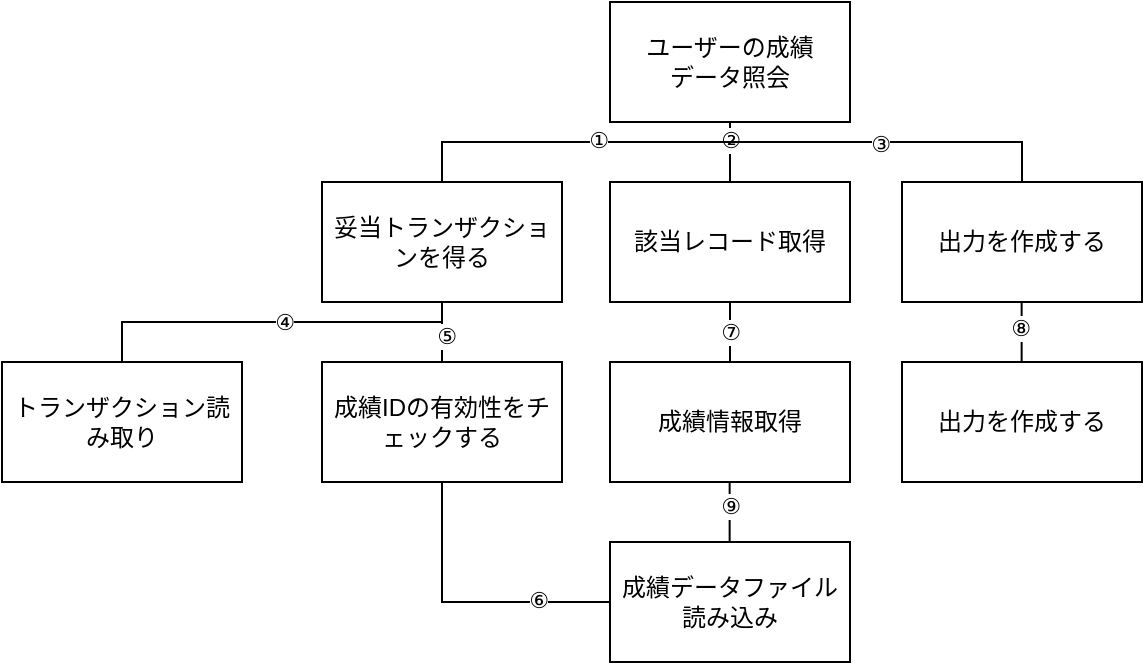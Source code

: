 <mxfile version="21.3.7" type="github">
  <diagram name="ページ1" id="vmA6kSe9gHDz4Sqyiq_Y">
    <mxGraphModel dx="968" dy="685" grid="1" gridSize="10" guides="1" tooltips="1" connect="1" arrows="1" fold="1" page="1" pageScale="1" pageWidth="827" pageHeight="1169" math="0" shadow="0">
      <root>
        <mxCell id="0" />
        <mxCell id="1" parent="0" />
        <mxCell id="S9GLxfkzGTL1z1FiA846-1" value="ユーザーの成績&lt;br&gt;データ照会" style="rounded=0;whiteSpace=wrap;html=1;" vertex="1" parent="1">
          <mxGeometry x="354" y="30" width="120" height="60" as="geometry" />
        </mxCell>
        <mxCell id="S9GLxfkzGTL1z1FiA846-4" value="成績IDの有効性をチェックする" style="rounded=0;whiteSpace=wrap;html=1;" vertex="1" parent="1">
          <mxGeometry x="210" y="210" width="120" height="60" as="geometry" />
        </mxCell>
        <mxCell id="S9GLxfkzGTL1z1FiA846-5" value="成績情報取得" style="rounded=0;whiteSpace=wrap;html=1;" vertex="1" parent="1">
          <mxGeometry x="354" y="210" width="120" height="60" as="geometry" />
        </mxCell>
        <mxCell id="S9GLxfkzGTL1z1FiA846-8" value="該当レコード取得" style="rounded=0;whiteSpace=wrap;html=1;" vertex="1" parent="1">
          <mxGeometry x="354" y="120" width="120" height="60" as="geometry" />
        </mxCell>
        <mxCell id="S9GLxfkzGTL1z1FiA846-10" value="出力を作成する" style="rounded=0;whiteSpace=wrap;html=1;" vertex="1" parent="1">
          <mxGeometry x="500" y="120" width="120" height="60" as="geometry" />
        </mxCell>
        <mxCell id="S9GLxfkzGTL1z1FiA846-11" value="出力を作成する" style="rounded=0;whiteSpace=wrap;html=1;" vertex="1" parent="1">
          <mxGeometry x="500" y="210" width="120" height="60" as="geometry" />
        </mxCell>
        <mxCell id="S9GLxfkzGTL1z1FiA846-16" value="妥当トランザクションを得る" style="rounded=0;whiteSpace=wrap;html=1;" vertex="1" parent="1">
          <mxGeometry x="210" y="120" width="120" height="60" as="geometry" />
        </mxCell>
        <mxCell id="S9GLxfkzGTL1z1FiA846-17" value="トランザクション読み取り" style="rounded=0;whiteSpace=wrap;html=1;" vertex="1" parent="1">
          <mxGeometry x="50" y="210" width="120" height="60" as="geometry" />
        </mxCell>
        <mxCell id="S9GLxfkzGTL1z1FiA846-18" style="edgeStyle=orthogonalEdgeStyle;rounded=0;orthogonalLoop=1;jettySize=auto;html=1;exitX=0.5;exitY=1;exitDx=0;exitDy=0;" edge="1" parent="1" source="S9GLxfkzGTL1z1FiA846-16" target="S9GLxfkzGTL1z1FiA846-16">
          <mxGeometry relative="1" as="geometry" />
        </mxCell>
        <mxCell id="S9GLxfkzGTL1z1FiA846-19" value="成績データファイル読み込み" style="rounded=0;whiteSpace=wrap;html=1;" vertex="1" parent="1">
          <mxGeometry x="354" y="300" width="120" height="60" as="geometry" />
        </mxCell>
        <mxCell id="S9GLxfkzGTL1z1FiA846-21" value="" style="endArrow=none;html=1;rounded=0;exitX=0.5;exitY=0;exitDx=0;exitDy=0;" edge="1" parent="1" source="S9GLxfkzGTL1z1FiA846-8">
          <mxGeometry width="50" height="50" relative="1" as="geometry">
            <mxPoint x="364" y="140" as="sourcePoint" />
            <mxPoint x="414" y="90" as="targetPoint" />
          </mxGeometry>
        </mxCell>
        <mxCell id="S9GLxfkzGTL1z1FiA846-24" value="②" style="edgeLabel;html=1;align=center;verticalAlign=middle;resizable=0;points=[];" vertex="1" connectable="0" parent="S9GLxfkzGTL1z1FiA846-21">
          <mxGeometry x="0.43" relative="1" as="geometry">
            <mxPoint as="offset" />
          </mxGeometry>
        </mxCell>
        <mxCell id="S9GLxfkzGTL1z1FiA846-25" value="" style="endArrow=none;html=1;rounded=0;exitX=0.5;exitY=0;exitDx=0;exitDy=0;" edge="1" parent="1" source="S9GLxfkzGTL1z1FiA846-10">
          <mxGeometry width="50" height="50" relative="1" as="geometry">
            <mxPoint x="424" y="130" as="sourcePoint" />
            <mxPoint x="410" y="100" as="targetPoint" />
            <Array as="points">
              <mxPoint x="560" y="100" />
            </Array>
          </mxGeometry>
        </mxCell>
        <mxCell id="S9GLxfkzGTL1z1FiA846-27" value="③" style="edgeLabel;html=1;align=center;verticalAlign=middle;resizable=0;points=[];" vertex="1" connectable="0" parent="S9GLxfkzGTL1z1FiA846-25">
          <mxGeometry x="0.078" y="1" relative="1" as="geometry">
            <mxPoint as="offset" />
          </mxGeometry>
        </mxCell>
        <mxCell id="S9GLxfkzGTL1z1FiA846-22" value="" style="endArrow=none;html=1;rounded=0;exitX=0.5;exitY=0;exitDx=0;exitDy=0;" edge="1" parent="1" source="S9GLxfkzGTL1z1FiA846-16">
          <mxGeometry width="50" height="50" relative="1" as="geometry">
            <mxPoint x="424" y="130" as="sourcePoint" />
            <mxPoint x="410" y="100" as="targetPoint" />
            <Array as="points">
              <mxPoint x="270" y="100" />
            </Array>
          </mxGeometry>
        </mxCell>
        <mxCell id="S9GLxfkzGTL1z1FiA846-23" value="①" style="edgeLabel;html=1;align=center;verticalAlign=middle;resizable=0;points=[];" vertex="1" connectable="0" parent="S9GLxfkzGTL1z1FiA846-22">
          <mxGeometry x="0.217" y="1" relative="1" as="geometry">
            <mxPoint as="offset" />
          </mxGeometry>
        </mxCell>
        <mxCell id="S9GLxfkzGTL1z1FiA846-28" value="" style="endArrow=none;html=1;rounded=0;" edge="1" parent="1">
          <mxGeometry width="50" height="50" relative="1" as="geometry">
            <mxPoint x="270" y="210" as="sourcePoint" />
            <mxPoint x="270" y="180" as="targetPoint" />
          </mxGeometry>
        </mxCell>
        <mxCell id="S9GLxfkzGTL1z1FiA846-36" value="⑤" style="edgeLabel;html=1;align=center;verticalAlign=middle;resizable=0;points=[];" vertex="1" connectable="0" parent="S9GLxfkzGTL1z1FiA846-28">
          <mxGeometry x="-0.091" y="-2" relative="1" as="geometry">
            <mxPoint as="offset" />
          </mxGeometry>
        </mxCell>
        <mxCell id="S9GLxfkzGTL1z1FiA846-29" value="" style="endArrow=none;html=1;rounded=0;" edge="1" parent="1">
          <mxGeometry width="50" height="50" relative="1" as="geometry">
            <mxPoint x="110" y="210" as="sourcePoint" />
            <mxPoint x="270" y="190" as="targetPoint" />
            <Array as="points">
              <mxPoint x="110" y="190" />
            </Array>
          </mxGeometry>
        </mxCell>
        <mxCell id="S9GLxfkzGTL1z1FiA846-35" value="④" style="edgeLabel;html=1;align=center;verticalAlign=middle;resizable=0;points=[];" vertex="1" connectable="0" parent="S9GLxfkzGTL1z1FiA846-29">
          <mxGeometry x="0.124" relative="1" as="geometry">
            <mxPoint as="offset" />
          </mxGeometry>
        </mxCell>
        <mxCell id="S9GLxfkzGTL1z1FiA846-30" value="" style="endArrow=none;html=1;rounded=0;exitX=0;exitY=0.5;exitDx=0;exitDy=0;" edge="1" parent="1" source="S9GLxfkzGTL1z1FiA846-19">
          <mxGeometry width="50" height="50" relative="1" as="geometry">
            <mxPoint x="350" y="330" as="sourcePoint" />
            <mxPoint x="270" y="270" as="targetPoint" />
            <Array as="points">
              <mxPoint x="270" y="330" />
            </Array>
          </mxGeometry>
        </mxCell>
        <mxCell id="S9GLxfkzGTL1z1FiA846-37" value="⑥" style="edgeLabel;html=1;align=center;verticalAlign=middle;resizable=0;points=[];" vertex="1" connectable="0" parent="S9GLxfkzGTL1z1FiA846-30">
          <mxGeometry x="-0.503" y="-1" relative="1" as="geometry">
            <mxPoint as="offset" />
          </mxGeometry>
        </mxCell>
        <mxCell id="S9GLxfkzGTL1z1FiA846-32" value="" style="endArrow=none;html=1;rounded=0;" edge="1" parent="1">
          <mxGeometry width="50" height="50" relative="1" as="geometry">
            <mxPoint x="414" y="210" as="sourcePoint" />
            <mxPoint x="414" y="180" as="targetPoint" />
          </mxGeometry>
        </mxCell>
        <mxCell id="S9GLxfkzGTL1z1FiA846-38" value="⑦" style="edgeLabel;html=1;align=center;verticalAlign=middle;resizable=0;points=[];" vertex="1" connectable="0" parent="S9GLxfkzGTL1z1FiA846-32">
          <mxGeometry x="0.006" relative="1" as="geometry">
            <mxPoint as="offset" />
          </mxGeometry>
        </mxCell>
        <mxCell id="S9GLxfkzGTL1z1FiA846-33" value="" style="endArrow=none;html=1;rounded=0;" edge="1" parent="1">
          <mxGeometry width="50" height="50" relative="1" as="geometry">
            <mxPoint x="413.82" y="300" as="sourcePoint" />
            <mxPoint x="413.82" y="270" as="targetPoint" />
          </mxGeometry>
        </mxCell>
        <mxCell id="S9GLxfkzGTL1z1FiA846-40" value="⑨" style="edgeLabel;html=1;align=center;verticalAlign=middle;resizable=0;points=[];" vertex="1" connectable="0" parent="S9GLxfkzGTL1z1FiA846-33">
          <mxGeometry x="0.203" relative="1" as="geometry">
            <mxPoint as="offset" />
          </mxGeometry>
        </mxCell>
        <mxCell id="S9GLxfkzGTL1z1FiA846-34" value="" style="endArrow=none;html=1;rounded=0;" edge="1" parent="1">
          <mxGeometry width="50" height="50" relative="1" as="geometry">
            <mxPoint x="559.82" y="210" as="sourcePoint" />
            <mxPoint x="559.82" y="180" as="targetPoint" />
          </mxGeometry>
        </mxCell>
        <mxCell id="S9GLxfkzGTL1z1FiA846-39" value="⑧" style="edgeLabel;html=1;align=center;verticalAlign=middle;resizable=0;points=[];" vertex="1" connectable="0" parent="S9GLxfkzGTL1z1FiA846-34">
          <mxGeometry x="0.173" y="1" relative="1" as="geometry">
            <mxPoint as="offset" />
          </mxGeometry>
        </mxCell>
      </root>
    </mxGraphModel>
  </diagram>
</mxfile>
